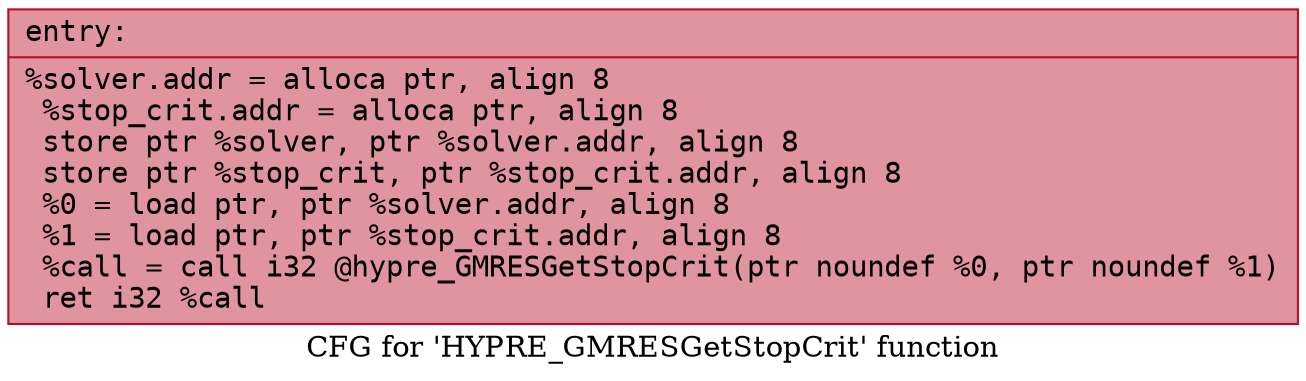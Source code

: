 digraph "CFG for 'HYPRE_GMRESGetStopCrit' function" {
	label="CFG for 'HYPRE_GMRESGetStopCrit' function";

	Node0x561d3dbeefa0 [shape=record,color="#b70d28ff", style=filled, fillcolor="#b70d2870" fontname="Courier",label="{entry:\l|  %solver.addr = alloca ptr, align 8\l  %stop_crit.addr = alloca ptr, align 8\l  store ptr %solver, ptr %solver.addr, align 8\l  store ptr %stop_crit, ptr %stop_crit.addr, align 8\l  %0 = load ptr, ptr %solver.addr, align 8\l  %1 = load ptr, ptr %stop_crit.addr, align 8\l  %call = call i32 @hypre_GMRESGetStopCrit(ptr noundef %0, ptr noundef %1)\l  ret i32 %call\l}"];
}

